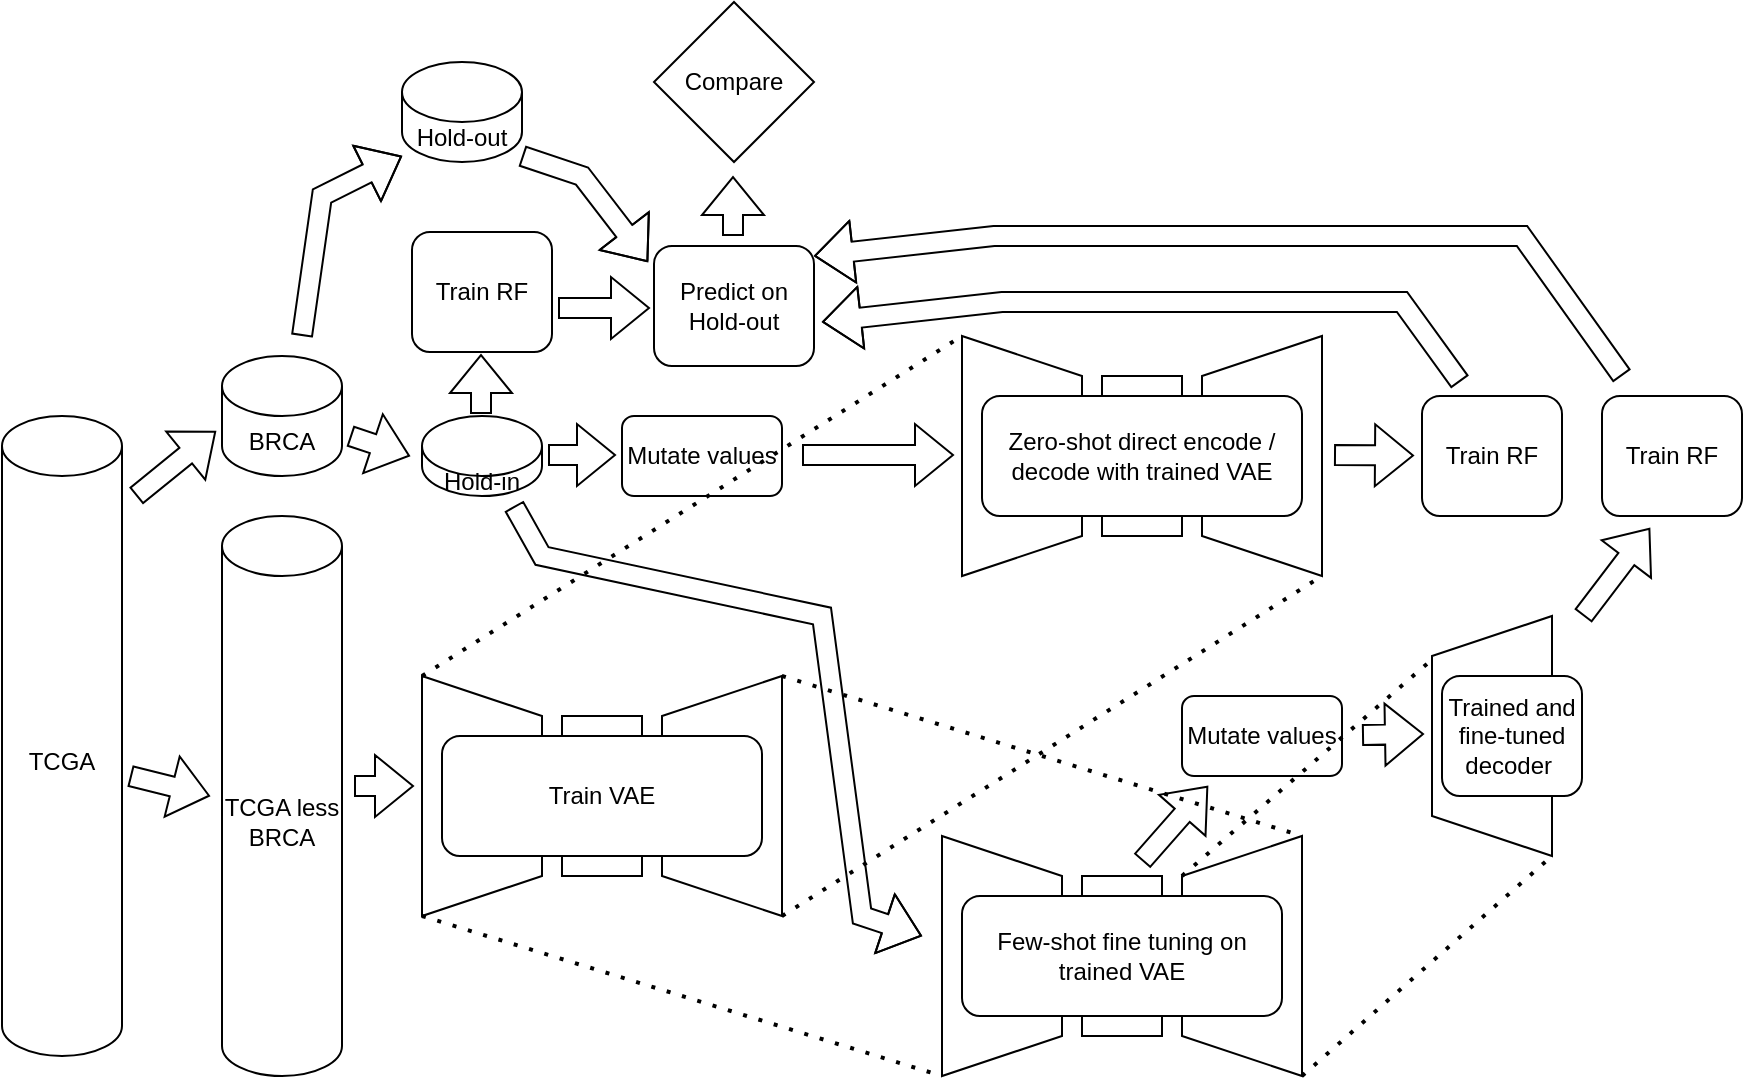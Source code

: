 <mxfile version="20.6.2" type="device"><diagram id="F2SDNA21r888q3fSZKig" name="Page-1"><mxGraphModel dx="961" dy="1645" grid="1" gridSize="10" guides="1" tooltips="1" connect="1" arrows="1" fold="1" page="1" pageScale="1" pageWidth="850" pageHeight="1100" math="0" shadow="0"><root><mxCell id="0"/><mxCell id="1" parent="0"/><mxCell id="K8qbocZIVU_GEjZZt682-1" value="TCGA" style="shape=cylinder3;whiteSpace=wrap;html=1;boundedLbl=1;backgroundOutline=1;size=15;" parent="1" vertex="1"><mxGeometry x="40" y="200" width="60" height="320" as="geometry"/></mxCell><mxCell id="K8qbocZIVU_GEjZZt682-2" value="TCGA less BRCA" style="shape=cylinder3;whiteSpace=wrap;html=1;boundedLbl=1;backgroundOutline=1;size=15;" parent="1" vertex="1"><mxGeometry x="150" y="250" width="60" height="280" as="geometry"/></mxCell><mxCell id="K8qbocZIVU_GEjZZt682-3" value="BRCA" style="shape=cylinder3;whiteSpace=wrap;html=1;boundedLbl=1;backgroundOutline=1;size=15;" parent="1" vertex="1"><mxGeometry x="150" y="170" width="60" height="60" as="geometry"/></mxCell><mxCell id="K8qbocZIVU_GEjZZt682-4" value="Hold-out" style="shape=cylinder3;whiteSpace=wrap;html=1;boundedLbl=1;backgroundOutline=1;size=15;" parent="1" vertex="1"><mxGeometry x="240" y="23" width="60" height="50" as="geometry"/></mxCell><mxCell id="K8qbocZIVU_GEjZZt682-5" value="Hold-in" style="shape=cylinder3;whiteSpace=wrap;html=1;boundedLbl=1;backgroundOutline=1;size=15;" parent="1" vertex="1"><mxGeometry x="250" y="200" width="60" height="40" as="geometry"/></mxCell><mxCell id="K8qbocZIVU_GEjZZt682-9" value="" style="group" parent="1" vertex="1" connectable="0"><mxGeometry x="250" y="330" width="180" height="120" as="geometry"/></mxCell><mxCell id="K8qbocZIVU_GEjZZt682-6" value="" style="shape=trapezoid;perimeter=trapezoidPerimeter;whiteSpace=wrap;html=1;fixedSize=1;rotation=90;" parent="K8qbocZIVU_GEjZZt682-9" vertex="1"><mxGeometry x="-30" y="30" width="120" height="60" as="geometry"/></mxCell><mxCell id="K8qbocZIVU_GEjZZt682-7" value="" style="shape=trapezoid;perimeter=trapezoidPerimeter;whiteSpace=wrap;html=1;fixedSize=1;rotation=-90;" parent="K8qbocZIVU_GEjZZt682-9" vertex="1"><mxGeometry x="90" y="30" width="120" height="60" as="geometry"/></mxCell><mxCell id="K8qbocZIVU_GEjZZt682-8" value="" style="rounded=0;whiteSpace=wrap;html=1;" parent="K8qbocZIVU_GEjZZt682-9" vertex="1"><mxGeometry x="70" y="20" width="40" height="80" as="geometry"/></mxCell><mxCell id="K8qbocZIVU_GEjZZt682-14" value="" style="shape=flexArrow;endArrow=classic;html=1;rounded=0;" parent="K8qbocZIVU_GEjZZt682-9" edge="1"><mxGeometry width="50" height="50" relative="1" as="geometry"><mxPoint x="-34" y="55" as="sourcePoint"/><mxPoint x="-4" y="55" as="targetPoint"/></mxGeometry></mxCell><mxCell id="egDS3s4c7E_rEVJMqTg4-17" value="Train VAE" style="rounded=1;whiteSpace=wrap;html=1;" vertex="1" parent="K8qbocZIVU_GEjZZt682-9"><mxGeometry x="10" y="30" width="160" height="60" as="geometry"/></mxCell><mxCell id="K8qbocZIVU_GEjZZt682-10" value="" style="shape=flexArrow;endArrow=classic;html=1;rounded=0;entryX=0;entryY=0.5;entryDx=0;entryDy=0;entryPerimeter=0;" parent="1" edge="1"><mxGeometry width="50" height="50" relative="1" as="geometry"><mxPoint x="104" y="380" as="sourcePoint"/><mxPoint x="144" y="390" as="targetPoint"/></mxGeometry></mxCell><mxCell id="K8qbocZIVU_GEjZZt682-11" value="" style="shape=flexArrow;endArrow=classic;html=1;rounded=0;entryX=0;entryY=0;entryDx=0;entryDy=37.5;entryPerimeter=0;" parent="1" edge="1"><mxGeometry width="50" height="50" relative="1" as="geometry"><mxPoint x="107" y="240" as="sourcePoint"/><mxPoint x="147" y="207.5" as="targetPoint"/></mxGeometry></mxCell><mxCell id="K8qbocZIVU_GEjZZt682-12" value="" style="shape=flexArrow;endArrow=classic;html=1;rounded=0;" parent="1" edge="1"><mxGeometry width="50" height="50" relative="1" as="geometry"><mxPoint x="190" y="160" as="sourcePoint"/><mxPoint x="240" y="70" as="targetPoint"/><Array as="points"><mxPoint x="200" y="90"/></Array></mxGeometry></mxCell><mxCell id="K8qbocZIVU_GEjZZt682-13" value="" style="shape=flexArrow;endArrow=classic;html=1;rounded=0;entryX=0;entryY=0.5;entryDx=0;entryDy=0;entryPerimeter=0;" parent="1" edge="1"><mxGeometry width="50" height="50" relative="1" as="geometry"><mxPoint x="214" y="210" as="sourcePoint"/><mxPoint x="244" y="220" as="targetPoint"/></mxGeometry></mxCell><mxCell id="K8qbocZIVU_GEjZZt682-15" value="Mutate values" style="rounded=1;whiteSpace=wrap;html=1;" parent="1" vertex="1"><mxGeometry x="350" y="200" width="80" height="40" as="geometry"/></mxCell><mxCell id="K8qbocZIVU_GEjZZt682-16" value="" style="shape=flexArrow;endArrow=classic;html=1;rounded=0;entryX=0;entryY=0.5;entryDx=0;entryDy=0;entryPerimeter=0;" parent="1" edge="1"><mxGeometry width="50" height="50" relative="1" as="geometry"><mxPoint x="313" y="219.5" as="sourcePoint"/><mxPoint x="347" y="219.5" as="targetPoint"/></mxGeometry></mxCell><mxCell id="K8qbocZIVU_GEjZZt682-17" value="" style="endArrow=none;dashed=1;html=1;dashPattern=1 3;strokeWidth=2;rounded=0;exitX=0;exitY=1;exitDx=0;exitDy=0;entryX=0;entryY=1;entryDx=0;entryDy=0;" parent="1" source="K8qbocZIVU_GEjZZt682-6" target="K8qbocZIVU_GEjZZt682-20" edge="1"><mxGeometry width="50" height="50" relative="1" as="geometry"><mxPoint x="350" y="340" as="sourcePoint"/><mxPoint x="530" y="200" as="targetPoint"/></mxGeometry></mxCell><mxCell id="K8qbocZIVU_GEjZZt682-18" value="" style="endArrow=none;dashed=1;html=1;dashPattern=1 3;strokeWidth=2;rounded=0;exitX=0;exitY=1;exitDx=0;exitDy=0;entryX=0;entryY=1;entryDx=0;entryDy=0;" parent="1" source="K8qbocZIVU_GEjZZt682-7" target="K8qbocZIVU_GEjZZt682-21" edge="1"><mxGeometry width="50" height="50" relative="1" as="geometry"><mxPoint x="430" y="330" as="sourcePoint"/><mxPoint x="710" y="200" as="targetPoint"/></mxGeometry></mxCell><mxCell id="K8qbocZIVU_GEjZZt682-19" value="" style="group" parent="1" vertex="1" connectable="0"><mxGeometry x="520" y="160" width="180" height="120" as="geometry"/></mxCell><mxCell id="K8qbocZIVU_GEjZZt682-20" value="" style="shape=trapezoid;perimeter=trapezoidPerimeter;whiteSpace=wrap;html=1;fixedSize=1;rotation=90;" parent="K8qbocZIVU_GEjZZt682-19" vertex="1"><mxGeometry x="-30" y="30" width="120" height="60" as="geometry"/></mxCell><mxCell id="K8qbocZIVU_GEjZZt682-21" value="" style="shape=trapezoid;perimeter=trapezoidPerimeter;whiteSpace=wrap;html=1;fixedSize=1;rotation=-90;" parent="K8qbocZIVU_GEjZZt682-19" vertex="1"><mxGeometry x="90" y="30" width="120" height="60" as="geometry"/></mxCell><mxCell id="K8qbocZIVU_GEjZZt682-22" value="" style="rounded=0;whiteSpace=wrap;html=1;" parent="K8qbocZIVU_GEjZZt682-19" vertex="1"><mxGeometry x="70" y="20" width="40" height="80" as="geometry"/></mxCell><mxCell id="egDS3s4c7E_rEVJMqTg4-15" value="Zero-shot direct encode / decode with trained VAE" style="rounded=1;whiteSpace=wrap;html=1;" vertex="1" parent="K8qbocZIVU_GEjZZt682-19"><mxGeometry x="10" y="30" width="160" height="60" as="geometry"/></mxCell><mxCell id="K8qbocZIVU_GEjZZt682-23" value="" style="shape=flexArrow;endArrow=classic;html=1;rounded=0;" parent="1" edge="1"><mxGeometry width="50" height="50" relative="1" as="geometry"><mxPoint x="440" y="219.5" as="sourcePoint"/><mxPoint x="516" y="219.5" as="targetPoint"/></mxGeometry></mxCell><mxCell id="K8qbocZIVU_GEjZZt682-24" value="" style="shape=flexArrow;endArrow=classic;html=1;rounded=0;" parent="1" edge="1"><mxGeometry width="50" height="50" relative="1" as="geometry"><mxPoint x="706" y="219.5" as="sourcePoint"/><mxPoint x="746" y="219.767" as="targetPoint"/></mxGeometry></mxCell><mxCell id="K8qbocZIVU_GEjZZt682-25" value="Train RF" style="rounded=1;whiteSpace=wrap;html=1;" parent="1" vertex="1"><mxGeometry x="750" y="190" width="70" height="60" as="geometry"/></mxCell><mxCell id="K8qbocZIVU_GEjZZt682-26" value="" style="shape=flexArrow;endArrow=classic;html=1;rounded=0;" parent="1" edge="1"><mxGeometry width="50" height="50" relative="1" as="geometry"><mxPoint x="769" y="183" as="sourcePoint"/><mxPoint x="450" y="153" as="targetPoint"/><Array as="points"><mxPoint x="740" y="143"/><mxPoint x="540" y="143"/></Array></mxGeometry></mxCell><mxCell id="K8qbocZIVU_GEjZZt682-27" value="" style="shape=flexArrow;endArrow=classic;html=1;rounded=0;exitX=1;exitY=0.94;exitDx=0;exitDy=0;exitPerimeter=0;" parent="1" edge="1" source="K8qbocZIVU_GEjZZt682-4"><mxGeometry width="50" height="50" relative="1" as="geometry"><mxPoint x="313" y="84" as="sourcePoint"/><mxPoint x="363" y="123" as="targetPoint"/><Array as="points"><mxPoint x="330" y="80"/></Array></mxGeometry></mxCell><mxCell id="K8qbocZIVU_GEjZZt682-28" value="Predict on Hold-out" style="rounded=1;whiteSpace=wrap;html=1;" parent="1" vertex="1"><mxGeometry x="366" y="115" width="80" height="60" as="geometry"/></mxCell><mxCell id="K8qbocZIVU_GEjZZt682-29" value="Compare" style="rhombus;whiteSpace=wrap;html=1;" parent="1" vertex="1"><mxGeometry x="366" y="-7" width="80" height="80" as="geometry"/></mxCell><mxCell id="K8qbocZIVU_GEjZZt682-30" value="" style="shape=flexArrow;endArrow=classic;html=1;rounded=0;" parent="1" edge="1"><mxGeometry width="50" height="50" relative="1" as="geometry"><mxPoint x="405.5" y="110" as="sourcePoint"/><mxPoint x="405.5" y="80" as="targetPoint"/></mxGeometry></mxCell><mxCell id="egDS3s4c7E_rEVJMqTg4-1" value="" style="shape=flexArrow;endArrow=classic;html=1;rounded=0;" edge="1" parent="1"><mxGeometry width="50" height="50" relative="1" as="geometry"><mxPoint x="296" y="245" as="sourcePoint"/><mxPoint x="500" y="460" as="targetPoint"/><Array as="points"><mxPoint x="310" y="270"/><mxPoint x="450" y="300"/><mxPoint x="470" y="450"/></Array></mxGeometry></mxCell><mxCell id="egDS3s4c7E_rEVJMqTg4-2" value="" style="group" vertex="1" connectable="0" parent="1"><mxGeometry x="510" y="410" width="180" height="120" as="geometry"/></mxCell><mxCell id="egDS3s4c7E_rEVJMqTg4-3" value="" style="shape=trapezoid;perimeter=trapezoidPerimeter;whiteSpace=wrap;html=1;fixedSize=1;rotation=90;" vertex="1" parent="egDS3s4c7E_rEVJMqTg4-2"><mxGeometry x="-30" y="30" width="120" height="60" as="geometry"/></mxCell><mxCell id="egDS3s4c7E_rEVJMqTg4-4" value="" style="shape=trapezoid;perimeter=trapezoidPerimeter;whiteSpace=wrap;html=1;fixedSize=1;rotation=-90;" vertex="1" parent="egDS3s4c7E_rEVJMqTg4-2"><mxGeometry x="90" y="30" width="120" height="60" as="geometry"/></mxCell><mxCell id="egDS3s4c7E_rEVJMqTg4-5" value="" style="rounded=0;whiteSpace=wrap;html=1;" vertex="1" parent="egDS3s4c7E_rEVJMqTg4-2"><mxGeometry x="70" y="20" width="40" height="80" as="geometry"/></mxCell><mxCell id="egDS3s4c7E_rEVJMqTg4-16" value="Few-shot fine tuning on trained VAE" style="rounded=1;whiteSpace=wrap;html=1;" vertex="1" parent="egDS3s4c7E_rEVJMqTg4-2"><mxGeometry x="10" y="30" width="160" height="60" as="geometry"/></mxCell><mxCell id="egDS3s4c7E_rEVJMqTg4-6" value="" style="endArrow=none;dashed=1;html=1;dashPattern=1 3;strokeWidth=2;rounded=0;exitX=1;exitY=1;exitDx=0;exitDy=0;entryX=1;entryY=1;entryDx=0;entryDy=0;" edge="1" parent="1" source="K8qbocZIVU_GEjZZt682-7" target="egDS3s4c7E_rEVJMqTg4-4"><mxGeometry width="50" height="50" relative="1" as="geometry"><mxPoint x="400" y="350" as="sourcePoint"/><mxPoint x="450" y="300" as="targetPoint"/></mxGeometry></mxCell><mxCell id="egDS3s4c7E_rEVJMqTg4-7" value="" style="endArrow=none;dashed=1;html=1;dashPattern=1 3;strokeWidth=2;rounded=0;exitX=1;exitY=1;exitDx=0;exitDy=0;entryX=1;entryY=1;entryDx=0;entryDy=0;" edge="1" parent="1"><mxGeometry width="50" height="50" relative="1" as="geometry"><mxPoint x="250" y="450" as="sourcePoint"/><mxPoint x="510" y="530" as="targetPoint"/></mxGeometry></mxCell><mxCell id="egDS3s4c7E_rEVJMqTg4-8" value="Mutate values" style="rounded=1;whiteSpace=wrap;html=1;" vertex="1" parent="1"><mxGeometry x="630" y="340" width="80" height="40" as="geometry"/></mxCell><mxCell id="egDS3s4c7E_rEVJMqTg4-9" value="" style="shape=trapezoid;perimeter=trapezoidPerimeter;whiteSpace=wrap;html=1;fixedSize=1;rotation=-90;" vertex="1" parent="1"><mxGeometry x="725" y="330" width="120" height="60" as="geometry"/></mxCell><mxCell id="egDS3s4c7E_rEVJMqTg4-10" value="" style="shape=flexArrow;endArrow=classic;html=1;rounded=0;" edge="1" parent="1"><mxGeometry width="50" height="50" relative="1" as="geometry"><mxPoint x="720" y="359.5" as="sourcePoint"/><mxPoint x="751" y="359" as="targetPoint"/></mxGeometry></mxCell><mxCell id="egDS3s4c7E_rEVJMqTg4-11" value="" style="shape=flexArrow;endArrow=classic;html=1;rounded=0;" edge="1" parent="1"><mxGeometry width="50" height="50" relative="1" as="geometry"><mxPoint x="610" y="422.5" as="sourcePoint"/><mxPoint x="643" y="385" as="targetPoint"/></mxGeometry></mxCell><mxCell id="egDS3s4c7E_rEVJMqTg4-12" value="" style="endArrow=none;dashed=1;html=1;dashPattern=1 3;strokeWidth=2;rounded=0;entryX=0.833;entryY=0.033;entryDx=0;entryDy=0;entryPerimeter=0;" edge="1" parent="1" target="egDS3s4c7E_rEVJMqTg4-9"><mxGeometry width="50" height="50" relative="1" as="geometry"><mxPoint x="630" y="430" as="sourcePoint"/><mxPoint x="680" y="380" as="targetPoint"/></mxGeometry></mxCell><mxCell id="egDS3s4c7E_rEVJMqTg4-13" value="" style="endArrow=none;dashed=1;html=1;dashPattern=1 3;strokeWidth=2;rounded=0;entryX=0;entryY=1;entryDx=0;entryDy=0;" edge="1" parent="1" target="egDS3s4c7E_rEVJMqTg4-9"><mxGeometry width="50" height="50" relative="1" as="geometry"><mxPoint x="690" y="530" as="sourcePoint"/><mxPoint x="823.571" y="417.143" as="targetPoint"/></mxGeometry></mxCell><mxCell id="egDS3s4c7E_rEVJMqTg4-14" value="" style="shape=flexArrow;endArrow=classic;html=1;rounded=0;" edge="1" parent="1"><mxGeometry width="50" height="50" relative="1" as="geometry"><mxPoint x="830.5" y="300" as="sourcePoint"/><mxPoint x="864" y="256" as="targetPoint"/></mxGeometry></mxCell><mxCell id="egDS3s4c7E_rEVJMqTg4-18" value="Trained and fine-tuned decoder&amp;nbsp;" style="rounded=1;whiteSpace=wrap;html=1;" vertex="1" parent="1"><mxGeometry x="760" y="330" width="70" height="60" as="geometry"/></mxCell><mxCell id="egDS3s4c7E_rEVJMqTg4-19" value="Train RF" style="rounded=1;whiteSpace=wrap;html=1;" vertex="1" parent="1"><mxGeometry x="840" y="190" width="70" height="60" as="geometry"/></mxCell><mxCell id="egDS3s4c7E_rEVJMqTg4-20" value="" style="shape=flexArrow;endArrow=classic;html=1;rounded=0;" edge="1" parent="1"><mxGeometry width="50" height="50" relative="1" as="geometry"><mxPoint x="850" y="180" as="sourcePoint"/><mxPoint x="446" y="120" as="targetPoint"/><Array as="points"><mxPoint x="800" y="110"/><mxPoint x="536" y="110"/></Array></mxGeometry></mxCell><mxCell id="egDS3s4c7E_rEVJMqTg4-22" value="Train RF" style="rounded=1;whiteSpace=wrap;html=1;" vertex="1" parent="1"><mxGeometry x="245" y="108" width="70" height="60" as="geometry"/></mxCell><mxCell id="egDS3s4c7E_rEVJMqTg4-23" value="" style="shape=flexArrow;endArrow=classic;html=1;rounded=0;" edge="1" parent="1"><mxGeometry width="50" height="50" relative="1" as="geometry"><mxPoint x="279.5" y="199" as="sourcePoint"/><mxPoint x="279.5" y="169" as="targetPoint"/></mxGeometry></mxCell><mxCell id="egDS3s4c7E_rEVJMqTg4-24" value="" style="shape=flexArrow;endArrow=classic;html=1;rounded=0;entryX=-0.05;entryY=0.65;entryDx=0;entryDy=0;entryPerimeter=0;" edge="1" parent="1"><mxGeometry width="50" height="50" relative="1" as="geometry"><mxPoint x="318" y="146" as="sourcePoint"/><mxPoint x="364" y="146" as="targetPoint"/></mxGeometry></mxCell></root></mxGraphModel></diagram></mxfile>